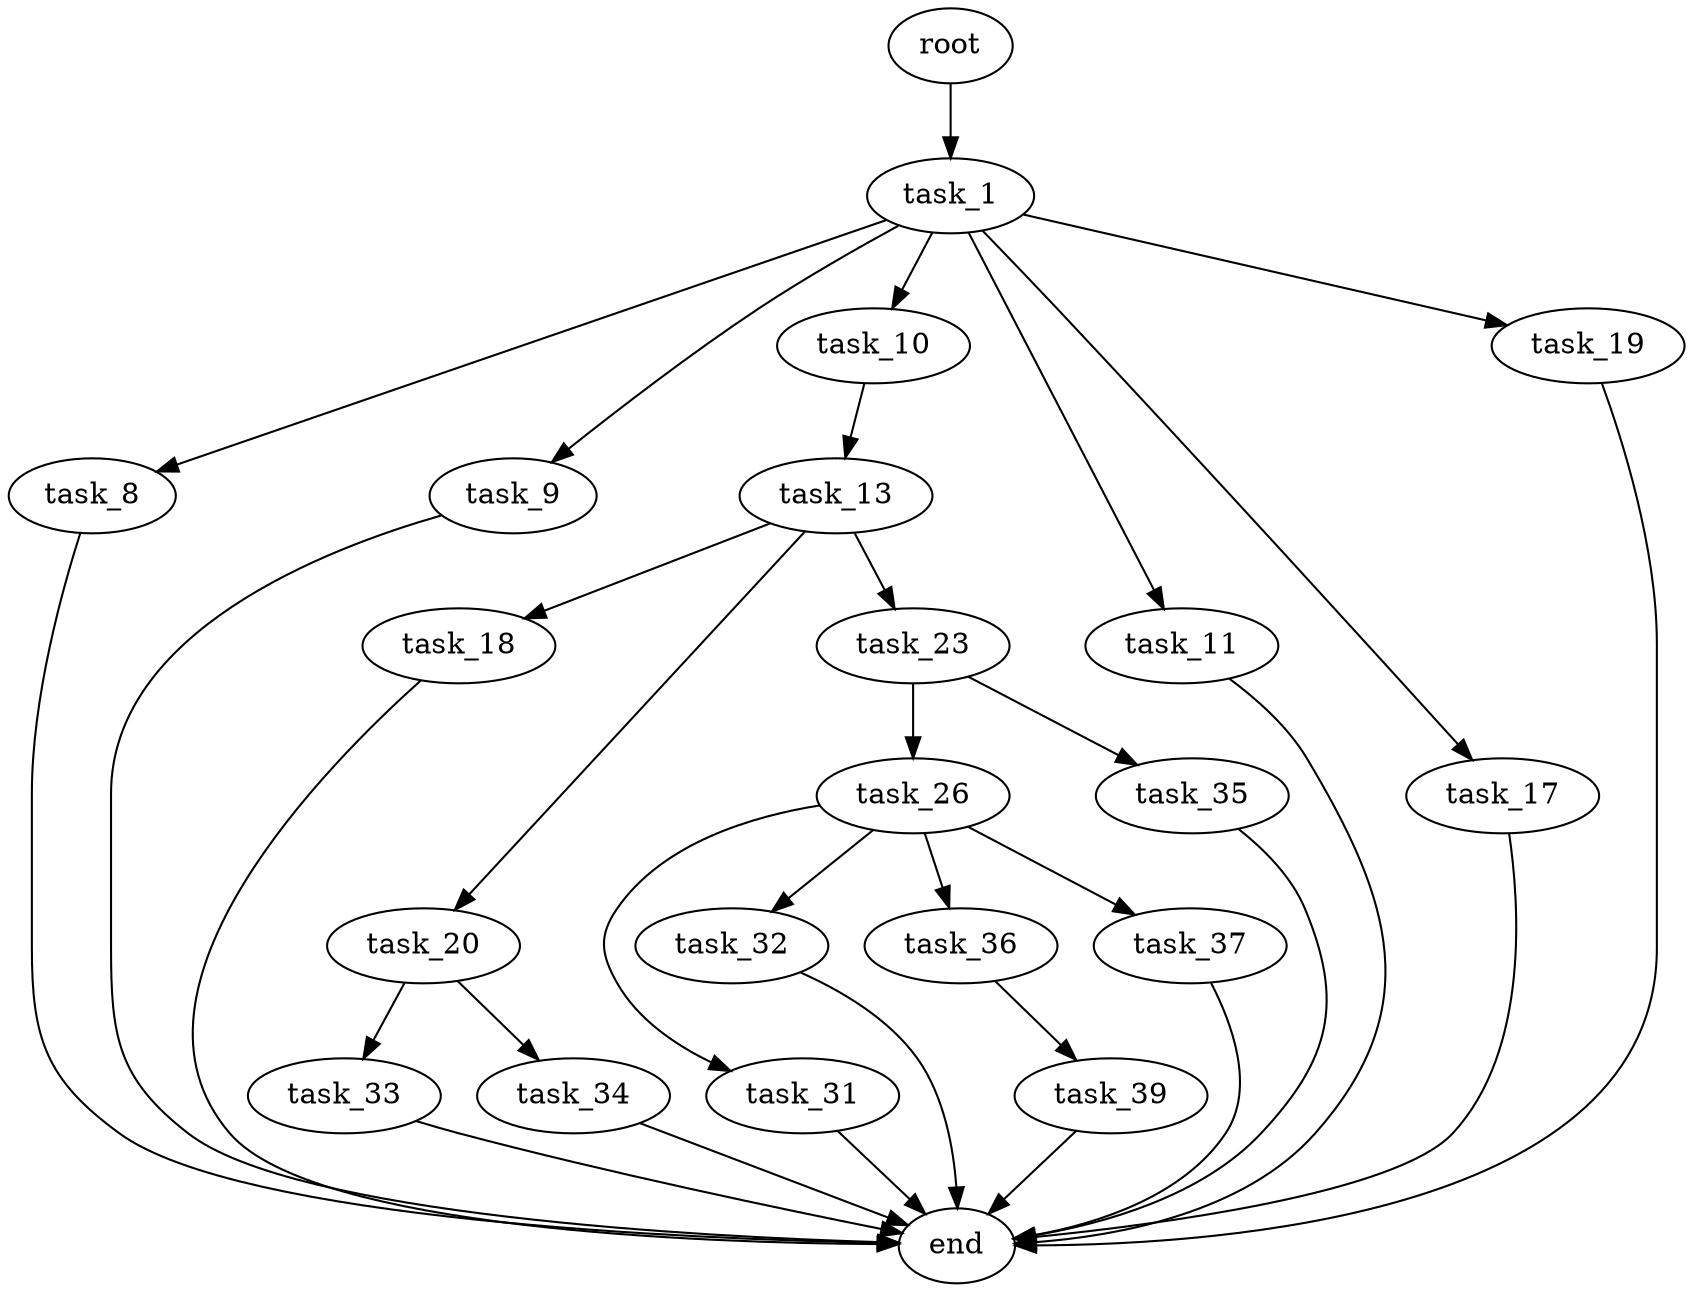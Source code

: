 digraph G {
  root [size="0.000000"];
  task_1 [size="10390842794.000000"];
  task_8 [size="262323453496.000000"];
  task_9 [size="14708634288.000000"];
  task_10 [size="4113807394.000000"];
  task_11 [size="48553193550.000000"];
  task_17 [size="68300431603.000000"];
  task_19 [size="4724427403.000000"];
  end [size="0.000000"];
  task_13 [size="782757789696.000000"];
  task_18 [size="460739007259.000000"];
  task_20 [size="18119922669.000000"];
  task_23 [size="8589934592.000000"];
  task_33 [size="28156609371.000000"];
  task_34 [size="16459477216.000000"];
  task_26 [size="50244508296.000000"];
  task_35 [size="199119930012.000000"];
  task_31 [size="3869770929.000000"];
  task_32 [size="2900223524.000000"];
  task_36 [size="438189626160.000000"];
  task_37 [size="28991029248.000000"];
  task_39 [size="68719476736.000000"];

  root -> task_1 [size="1.000000"];
  task_1 -> task_8 [size="838860800.000000"];
  task_1 -> task_9 [size="838860800.000000"];
  task_1 -> task_10 [size="838860800.000000"];
  task_1 -> task_11 [size="838860800.000000"];
  task_1 -> task_17 [size="838860800.000000"];
  task_1 -> task_19 [size="838860800.000000"];
  task_8 -> end [size="1.000000"];
  task_9 -> end [size="1.000000"];
  task_10 -> task_13 [size="75497472.000000"];
  task_11 -> end [size="1.000000"];
  task_17 -> end [size="1.000000"];
  task_19 -> end [size="1.000000"];
  task_13 -> task_18 [size="679477248.000000"];
  task_13 -> task_20 [size="679477248.000000"];
  task_13 -> task_23 [size="679477248.000000"];
  task_18 -> end [size="1.000000"];
  task_20 -> task_33 [size="411041792.000000"];
  task_20 -> task_34 [size="411041792.000000"];
  task_23 -> task_26 [size="33554432.000000"];
  task_23 -> task_35 [size="33554432.000000"];
  task_33 -> end [size="1.000000"];
  task_34 -> end [size="1.000000"];
  task_26 -> task_31 [size="134217728.000000"];
  task_26 -> task_32 [size="134217728.000000"];
  task_26 -> task_36 [size="134217728.000000"];
  task_26 -> task_37 [size="134217728.000000"];
  task_35 -> end [size="1.000000"];
  task_31 -> end [size="1.000000"];
  task_32 -> end [size="1.000000"];
  task_36 -> task_39 [size="536870912.000000"];
  task_37 -> end [size="1.000000"];
  task_39 -> end [size="1.000000"];
}

